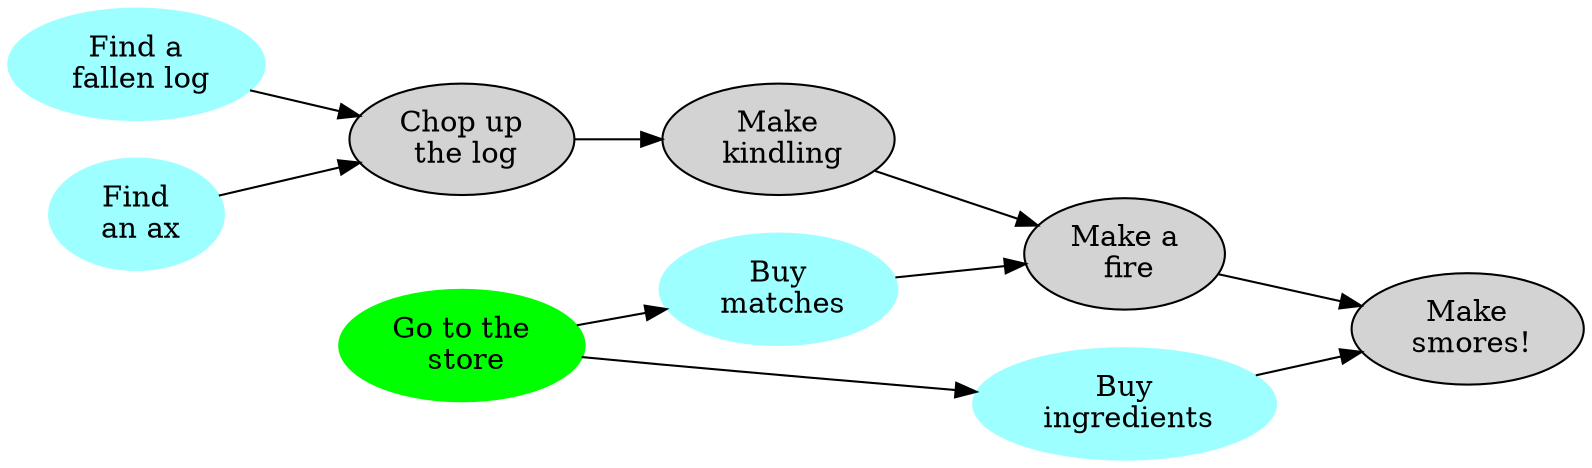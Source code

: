 digraph g{
    rankdir=LR;
    ratio = fill;
    node [style=filled];
    "Find a\n fallen log" -> "Chop up\n the log"
    "Find\n an ax" -> "Chop up\n the log"
    "Chop up\n the log" -> "Make\n kindling"
    "Buy\n matches" -> "Make a\n fire"
    "Make\n kindling" -> "Make a\n fire"
    "Go to the\n store" -> "Buy\n ingredients"
    "Go to the\n store" -> "Buy\n matches"
    "Buy\n ingredients" -> "Make\n smores!"
    "Make a\n fire" -> "Make\n smores!"
    "Find a\n fallen log"[color="0.499 0.386 1.000"];
    "Find\n an ax"[color="0.499 0.386 1.000"];
    "Chop up\n the log"
    "Make\n kindling"
    "Make a\n fire"
    "Go to the\n store" [color="green"];
    "Buy\n ingredients"[color="0.499 0.386 1.000"];
    "Buy\n matches"[color="0.499 0.386 1.000"];
    "Make\n smores!"
}
